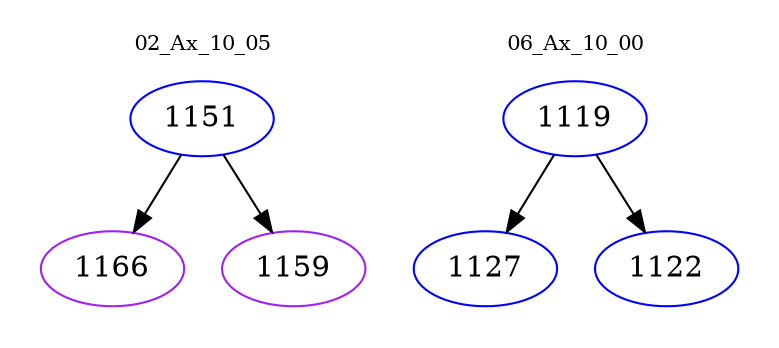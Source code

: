 digraph{
subgraph cluster_0 {
color = white
label = "02_Ax_10_05";
fontsize=10;
T0_1151 [label="1151", color="blue"]
T0_1151 -> T0_1166 [color="black"]
T0_1166 [label="1166", color="purple"]
T0_1151 -> T0_1159 [color="black"]
T0_1159 [label="1159", color="purple"]
}
subgraph cluster_1 {
color = white
label = "06_Ax_10_00";
fontsize=10;
T1_1119 [label="1119", color="blue"]
T1_1119 -> T1_1127 [color="black"]
T1_1127 [label="1127", color="blue"]
T1_1119 -> T1_1122 [color="black"]
T1_1122 [label="1122", color="blue"]
}
}
